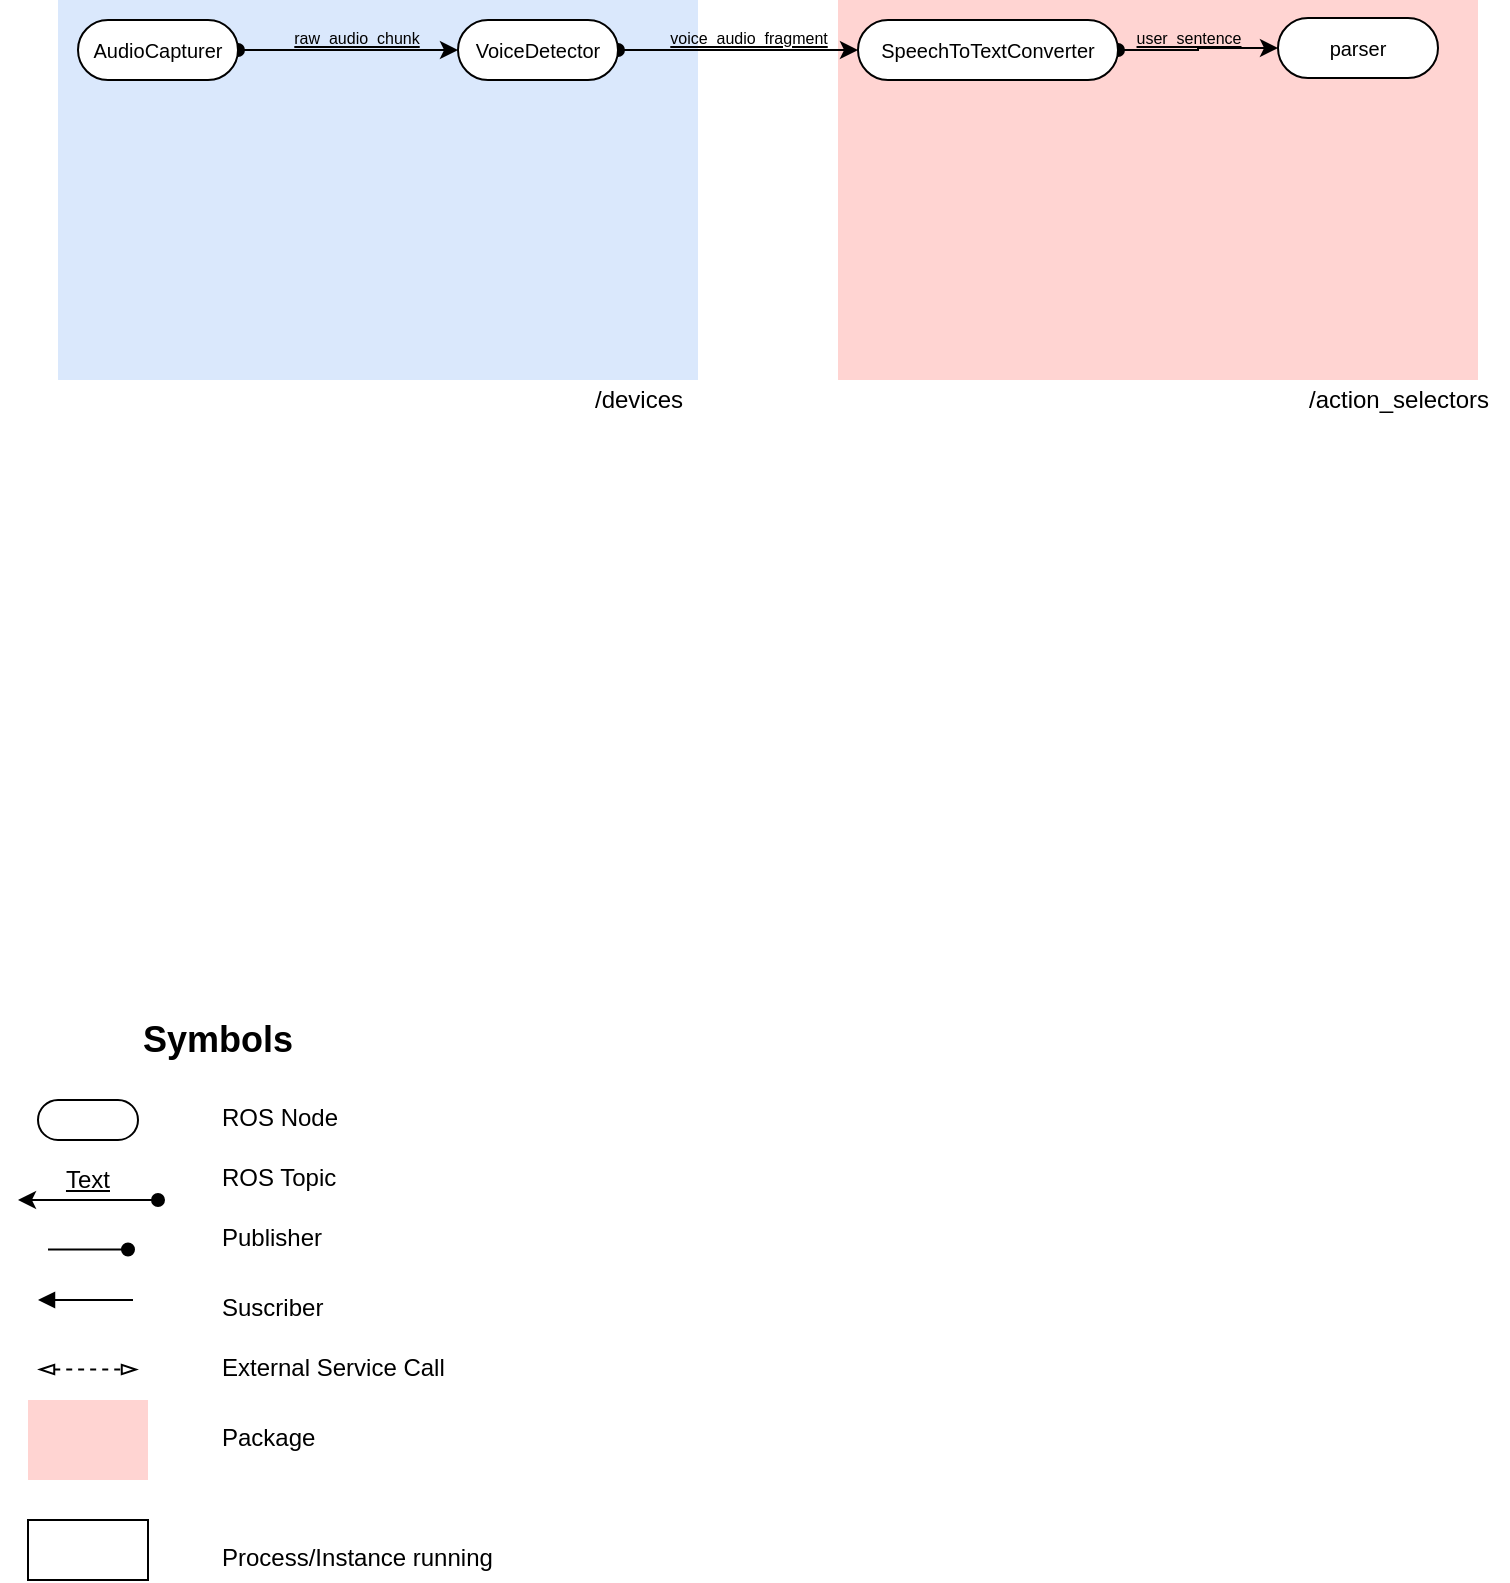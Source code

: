 <mxfile version="12.6.5" type="github">
  <diagram id="94LBQQwzL-lMHzVEOpgl" name="Page-1">
    <mxGraphModel dx="852" dy="394" grid="1" gridSize="10" guides="1" tooltips="1" connect="1" arrows="1" fold="1" page="1" pageScale="1" pageWidth="1600" pageHeight="900" math="0" shadow="0">
      <root>
        <mxCell id="0"/>
        <mxCell id="1" parent="0"/>
        <mxCell id="XR8POZJkZjw1KcHef3Ur-4" value="&lt;h2&gt;Symbols&lt;/h2&gt;" style="text;html=1;strokeColor=none;fillColor=none;align=center;verticalAlign=middle;whiteSpace=wrap;rounded=0;" parent="1" vertex="1">
          <mxGeometry x="120" y="570" width="40" height="20" as="geometry"/>
        </mxCell>
        <mxCell id="XR8POZJkZjw1KcHef3Ur-6" value="" style="rounded=1;whiteSpace=wrap;html=1;arcSize=50;" parent="1" vertex="1">
          <mxGeometry x="50" y="610" width="50" height="20" as="geometry"/>
        </mxCell>
        <mxCell id="XR8POZJkZjw1KcHef3Ur-7" value="ROS Node" style="text;html=1;" parent="1" vertex="1">
          <mxGeometry x="140" y="605" width="80" height="30" as="geometry"/>
        </mxCell>
        <mxCell id="XR8POZJkZjw1KcHef3Ur-9" value="&lt;u&gt;Text&lt;/u&gt;" style="text;html=1;strokeColor=none;fillColor=none;align=center;verticalAlign=middle;whiteSpace=wrap;rounded=0;" parent="1" vertex="1">
          <mxGeometry x="55" y="640" width="40" height="20" as="geometry"/>
        </mxCell>
        <mxCell id="XR8POZJkZjw1KcHef3Ur-11" value="ROS Topic" style="text;html=1;" parent="1" vertex="1">
          <mxGeometry x="140" y="635" width="80" height="30" as="geometry"/>
        </mxCell>
        <mxCell id="XR8POZJkZjw1KcHef3Ur-12" value="" style="endArrow=oval;startArrow=classic;html=1;endFill=1;" parent="1" edge="1">
          <mxGeometry width="50" height="50" relative="1" as="geometry">
            <mxPoint x="40" y="660" as="sourcePoint"/>
            <mxPoint x="110" y="660" as="targetPoint"/>
          </mxGeometry>
        </mxCell>
        <mxCell id="XR8POZJkZjw1KcHef3Ur-13" value="" style="endArrow=oval;html=1;strokeColor=#000000;endFill=1;" parent="1" edge="1">
          <mxGeometry width="50" height="50" relative="1" as="geometry">
            <mxPoint x="55" y="684.76" as="sourcePoint"/>
            <mxPoint x="95" y="684.76" as="targetPoint"/>
          </mxGeometry>
        </mxCell>
        <mxCell id="XR8POZJkZjw1KcHef3Ur-14" value="Publisher" style="text;html=1;" parent="1" vertex="1">
          <mxGeometry x="140" y="665" width="80" height="30" as="geometry"/>
        </mxCell>
        <mxCell id="XR8POZJkZjw1KcHef3Ur-15" value="" style="endArrow=block;html=1;strokeColor=#000000;endFill=1;" parent="1" edge="1">
          <mxGeometry width="50" height="50" relative="1" as="geometry">
            <mxPoint x="97.5" y="710" as="sourcePoint"/>
            <mxPoint x="50" y="710" as="targetPoint"/>
            <Array as="points">
              <mxPoint x="92.5" y="710"/>
            </Array>
          </mxGeometry>
        </mxCell>
        <mxCell id="XR8POZJkZjw1KcHef3Ur-16" value="Suscriber" style="text;html=1;" parent="1" vertex="1">
          <mxGeometry x="140" y="700" width="80" height="30" as="geometry"/>
        </mxCell>
        <mxCell id="XR8POZJkZjw1KcHef3Ur-19" value="" style="endArrow=blockThin;startArrow=blockThin;html=1;dashed=1;strokeColor=#000000;endFill=0;startFill=0;" parent="1" edge="1">
          <mxGeometry width="50" height="50" relative="1" as="geometry">
            <mxPoint x="50" y="744.76" as="sourcePoint"/>
            <mxPoint x="100" y="744.76" as="targetPoint"/>
            <Array as="points">
              <mxPoint x="70" y="744.76"/>
            </Array>
          </mxGeometry>
        </mxCell>
        <mxCell id="XR8POZJkZjw1KcHef3Ur-20" value="External Service Call" style="text;html=1;" parent="1" vertex="1">
          <mxGeometry x="140" y="730" width="120" height="30" as="geometry"/>
        </mxCell>
        <mxCell id="MP0pOOuwlxTQmslvQRZY-1" value="" style="rounded=0;whiteSpace=wrap;html=1;fillColor=#FFD4D2;strokeColor=none;" parent="1" vertex="1">
          <mxGeometry x="45" y="760" width="60" height="40" as="geometry"/>
        </mxCell>
        <mxCell id="MP0pOOuwlxTQmslvQRZY-2" value="Package" style="text;html=1;" parent="1" vertex="1">
          <mxGeometry x="140" y="765" width="120" height="30" as="geometry"/>
        </mxCell>
        <mxCell id="MP0pOOuwlxTQmslvQRZY-3" value="" style="rounded=0;whiteSpace=wrap;html=1;" parent="1" vertex="1">
          <mxGeometry x="45" y="820" width="60" height="30" as="geometry"/>
        </mxCell>
        <mxCell id="MP0pOOuwlxTQmslvQRZY-4" value="Process/Instance running" style="text;html=1;" parent="1" vertex="1">
          <mxGeometry x="140" y="825" width="140" height="20" as="geometry"/>
        </mxCell>
        <mxCell id="MP0pOOuwlxTQmslvQRZY-5" value="" style="rounded=0;whiteSpace=wrap;html=1;fillColor=#FFD4D2;strokeColor=none;" parent="1" vertex="1">
          <mxGeometry x="450" y="60" width="320" height="190" as="geometry"/>
        </mxCell>
        <mxCell id="MP0pOOuwlxTQmslvQRZY-6" value="" style="rounded=0;whiteSpace=wrap;html=1;fillColor=#dae8fc;strokeColor=none;" parent="1" vertex="1">
          <mxGeometry x="60" y="60" width="320" height="190" as="geometry"/>
        </mxCell>
        <mxCell id="MP0pOOuwlxTQmslvQRZY-7" value="/devices" style="text;html=1;align=center;verticalAlign=middle;resizable=0;points=[];autosize=1;" parent="1" vertex="1">
          <mxGeometry x="320" y="250" width="60" height="20" as="geometry"/>
        </mxCell>
        <mxCell id="MP0pOOuwlxTQmslvQRZY-8" value="/action_selectors" style="text;html=1;align=center;verticalAlign=middle;resizable=0;points=[];autosize=1;" parent="1" vertex="1">
          <mxGeometry x="675" y="250" width="110" height="20" as="geometry"/>
        </mxCell>
        <mxCell id="MP0pOOuwlxTQmslvQRZY-15" value="&lt;span style=&quot;font-size: 7px&quot;&gt;&lt;u&gt;&lt;br&gt;&lt;/u&gt;&lt;/span&gt;" style="edgeStyle=orthogonalEdgeStyle;rounded=0;orthogonalLoop=1;jettySize=auto;html=1;entryX=0;entryY=0.5;entryDx=0;entryDy=0;startArrow=oval;startFill=1;exitX=1;exitY=0.5;exitDx=0;exitDy=0;" parent="1" source="MP0pOOuwlxTQmslvQRZY-11" target="MP0pOOuwlxTQmslvQRZY-12" edge="1">
          <mxGeometry relative="1" as="geometry">
            <mxPoint x="160" y="85" as="sourcePoint"/>
          </mxGeometry>
        </mxCell>
        <mxCell id="MP0pOOuwlxTQmslvQRZY-11" value="&lt;font style=&quot;font-size: 10px&quot;&gt;AudioCapturer&lt;/font&gt;" style="rounded=1;whiteSpace=wrap;html=1;arcSize=50;" parent="1" vertex="1">
          <mxGeometry x="70" y="70" width="80" height="30" as="geometry"/>
        </mxCell>
        <mxCell id="MP0pOOuwlxTQmslvQRZY-19" style="edgeStyle=orthogonalEdgeStyle;rounded=0;orthogonalLoop=1;jettySize=auto;html=1;exitX=1;exitY=0.5;exitDx=0;exitDy=0;entryX=0;entryY=0.5;entryDx=0;entryDy=0;startArrow=oval;startFill=1;fontSize=8;" parent="1" source="MP0pOOuwlxTQmslvQRZY-12" target="MP0pOOuwlxTQmslvQRZY-18" edge="1">
          <mxGeometry relative="1" as="geometry"/>
        </mxCell>
        <mxCell id="MP0pOOuwlxTQmslvQRZY-12" value="&lt;font style=&quot;font-size: 10px&quot;&gt;VoiceDetector&lt;/font&gt;" style="rounded=1;whiteSpace=wrap;html=1;arcSize=50;" parent="1" vertex="1">
          <mxGeometry x="260" y="70" width="80" height="30" as="geometry"/>
        </mxCell>
        <mxCell id="MP0pOOuwlxTQmslvQRZY-16" value="&lt;u&gt;raw_audio_chunk&lt;/u&gt;" style="text;html=1;align=center;verticalAlign=middle;resizable=0;points=[];autosize=1;fontSize=8;" parent="1" vertex="1">
          <mxGeometry x="169" y="69" width="80" height="20" as="geometry"/>
        </mxCell>
        <mxCell id="MP0pOOuwlxTQmslvQRZY-22" style="edgeStyle=orthogonalEdgeStyle;rounded=0;orthogonalLoop=1;jettySize=auto;html=1;exitX=1;exitY=0.5;exitDx=0;exitDy=0;entryX=0;entryY=0.5;entryDx=0;entryDy=0;startArrow=oval;startFill=1;fontSize=8;" parent="1" source="MP0pOOuwlxTQmslvQRZY-18" target="MP0pOOuwlxTQmslvQRZY-21" edge="1">
          <mxGeometry relative="1" as="geometry"/>
        </mxCell>
        <mxCell id="MP0pOOuwlxTQmslvQRZY-18" value="&lt;font style=&quot;font-size: 10px&quot;&gt;SpeechToTextConverter&lt;/font&gt;" style="rounded=1;whiteSpace=wrap;html=1;arcSize=50;" parent="1" vertex="1">
          <mxGeometry x="460" y="70" width="130" height="30" as="geometry"/>
        </mxCell>
        <mxCell id="MP0pOOuwlxTQmslvQRZY-20" value="&lt;u&gt;voice_audio_fragment&lt;/u&gt;" style="text;html=1;align=center;verticalAlign=middle;resizable=0;points=[];autosize=1;fontSize=8;" parent="1" vertex="1">
          <mxGeometry x="360" y="69" width="90" height="20" as="geometry"/>
        </mxCell>
        <mxCell id="MP0pOOuwlxTQmslvQRZY-21" value="&lt;font style=&quot;font-size: 10px&quot;&gt;parser&lt;/font&gt;" style="rounded=1;whiteSpace=wrap;html=1;arcSize=50;" parent="1" vertex="1">
          <mxGeometry x="670" y="69" width="80" height="30" as="geometry"/>
        </mxCell>
        <mxCell id="MP0pOOuwlxTQmslvQRZY-23" value="&lt;u&gt;user_sentence&lt;/u&gt;" style="text;html=1;align=center;verticalAlign=middle;resizable=0;points=[];autosize=1;fontSize=8;" parent="1" vertex="1">
          <mxGeometry x="590" y="69" width="70" height="20" as="geometry"/>
        </mxCell>
      </root>
    </mxGraphModel>
  </diagram>
</mxfile>
